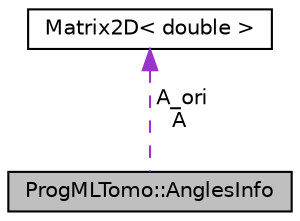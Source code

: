 digraph "ProgMLTomo::AnglesInfo"
{
  edge [fontname="Helvetica",fontsize="10",labelfontname="Helvetica",labelfontsize="10"];
  node [fontname="Helvetica",fontsize="10",shape=record];
  Node1 [label="ProgMLTomo::AnglesInfo",height=0.2,width=0.4,color="black", fillcolor="grey75", style="filled", fontcolor="black"];
  Node2 -> Node1 [dir="back",color="darkorchid3",fontsize="10",style="dashed",label=" A_ori\nA" ,fontname="Helvetica"];
  Node2 [label="Matrix2D\< double \>",height=0.2,width=0.4,color="black", fillcolor="white", style="filled",URL="$classMatrix2D.html"];
}
